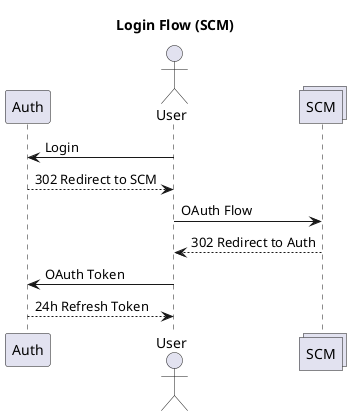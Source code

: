 @startuml

title Login Flow (SCM)

participant Auth
actor User
collections SCM

User -> Auth  : Login
Auth --> User : 302 Redirect to SCM
User -> SCM   : OAuth Flow
SCM --> User  : 302 Redirect to Auth
User -> Auth  : OAuth Token
Auth --> User : 24h Refresh Token

@enduml
